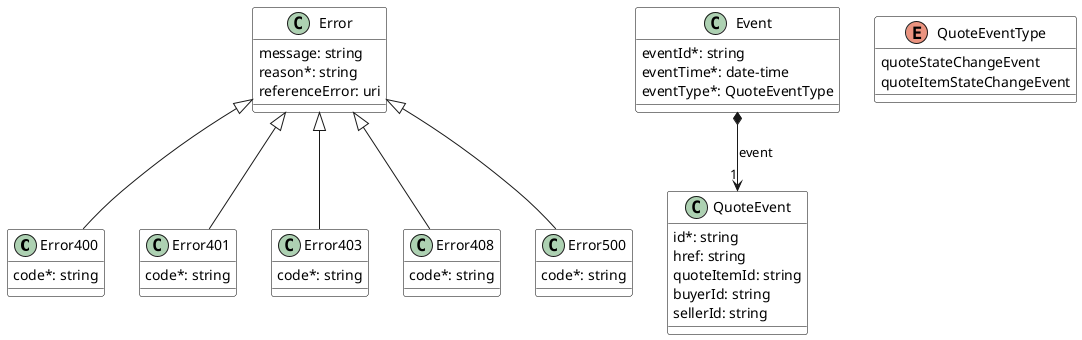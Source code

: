 @startuml
skinparam {
    ClassBackgroundColor White
    ClassBorderColor Black
}

class Error400 {

    code*: string 
}
Error <|-- Error400



class Error401 {

    code*: string 
}
Error <|-- Error401



class Error403 {

    code*: string 
}
Error <|-- Error403



class Error408 {

    code*: string 
}
Error <|-- Error408



class Error500 {

    code*: string 
}
Error <|-- Error500



class Error {

    message: string 
    reason*: string 
    referenceError: uri 
}



class Event {

    eventId*: string 
    eventTime*: date-time 
    eventType*: QuoteEventType 
}

Event *-->"1" QuoteEvent : event


class QuoteEvent {

    id*: string 
    href: string 
    quoteItemId: string 
    buyerId: string 
    sellerId: string 
}



enum QuoteEventType {

    quoteStateChangeEvent
    quoteItemStateChangeEvent
}
@enduml

